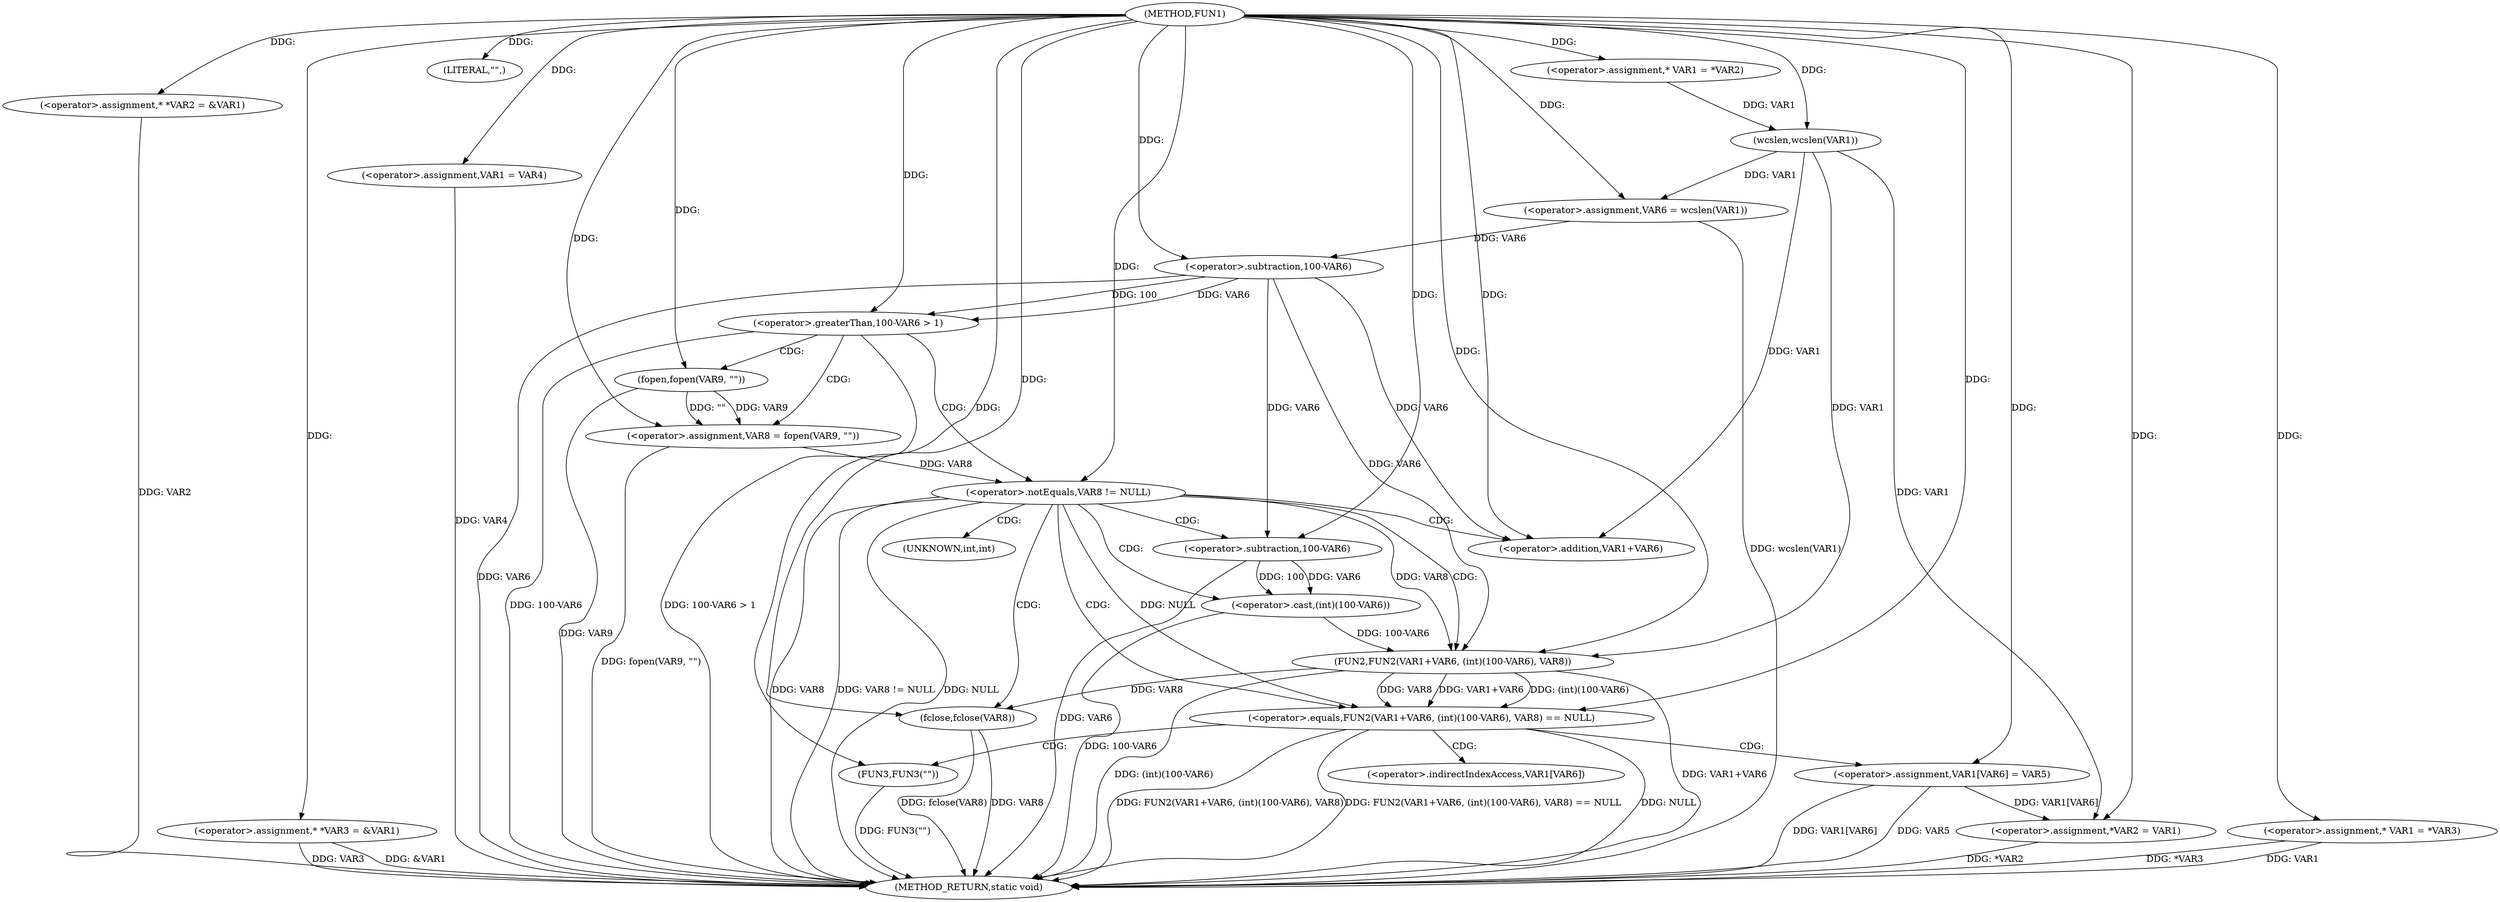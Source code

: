 digraph FUN1 {  
"1000100" [label = "(METHOD,FUN1)" ]
"1000180" [label = "(METHOD_RETURN,static void)" ]
"1000104" [label = "(<operator>.assignment,* *VAR2 = &VAR1)" ]
"1000109" [label = "(<operator>.assignment,* *VAR3 = &VAR1)" ]
"1000113" [label = "(LITERAL,\"\",)" ]
"1000114" [label = "(<operator>.assignment,VAR1 = VAR4)" ]
"1000119" [label = "(<operator>.assignment,* VAR1 = *VAR2)" ]
"1000125" [label = "(<operator>.assignment,VAR6 = wcslen(VAR1))" ]
"1000127" [label = "(wcslen,wcslen(VAR1))" ]
"1000131" [label = "(<operator>.greaterThan,100-VAR6 > 1)" ]
"1000132" [label = "(<operator>.subtraction,100-VAR6)" ]
"1000137" [label = "(<operator>.assignment,VAR8 = fopen(VAR9, \"\"))" ]
"1000139" [label = "(fopen,fopen(VAR9, \"\"))" ]
"1000143" [label = "(<operator>.notEquals,VAR8 != NULL)" ]
"1000148" [label = "(<operator>.equals,FUN2(VAR1+VAR6, (int)(100-VAR6), VAR8) == NULL)" ]
"1000149" [label = "(FUN2,FUN2(VAR1+VAR6, (int)(100-VAR6), VAR8))" ]
"1000150" [label = "(<operator>.addition,VAR1+VAR6)" ]
"1000153" [label = "(<operator>.cast,(int)(100-VAR6))" ]
"1000155" [label = "(<operator>.subtraction,100-VAR6)" ]
"1000161" [label = "(FUN3,FUN3(\"\"))" ]
"1000163" [label = "(<operator>.assignment,VAR1[VAR6] = VAR5)" ]
"1000168" [label = "(fclose,fclose(VAR8))" ]
"1000170" [label = "(<operator>.assignment,*VAR2 = VAR1)" ]
"1000176" [label = "(<operator>.assignment,* VAR1 = *VAR3)" ]
"1000154" [label = "(UNKNOWN,int,int)" ]
"1000164" [label = "(<operator>.indirectIndexAccess,VAR1[VAR6])" ]
  "1000168" -> "1000180"  [ label = "DDG: VAR8"] 
  "1000155" -> "1000180"  [ label = "DDG: VAR6"] 
  "1000104" -> "1000180"  [ label = "DDG: VAR2"] 
  "1000139" -> "1000180"  [ label = "DDG: VAR9"] 
  "1000109" -> "1000180"  [ label = "DDG: VAR3"] 
  "1000131" -> "1000180"  [ label = "DDG: 100-VAR6 > 1"] 
  "1000176" -> "1000180"  [ label = "DDG: *VAR3"] 
  "1000148" -> "1000180"  [ label = "DDG: NULL"] 
  "1000168" -> "1000180"  [ label = "DDG: fclose(VAR8)"] 
  "1000163" -> "1000180"  [ label = "DDG: VAR1[VAR6]"] 
  "1000131" -> "1000180"  [ label = "DDG: 100-VAR6"] 
  "1000137" -> "1000180"  [ label = "DDG: fopen(VAR9, \"\")"] 
  "1000153" -> "1000180"  [ label = "DDG: 100-VAR6"] 
  "1000143" -> "1000180"  [ label = "DDG: VAR8"] 
  "1000163" -> "1000180"  [ label = "DDG: VAR5"] 
  "1000132" -> "1000180"  [ label = "DDG: VAR6"] 
  "1000148" -> "1000180"  [ label = "DDG: FUN2(VAR1+VAR6, (int)(100-VAR6), VAR8)"] 
  "1000148" -> "1000180"  [ label = "DDG: FUN2(VAR1+VAR6, (int)(100-VAR6), VAR8) == NULL"] 
  "1000125" -> "1000180"  [ label = "DDG: wcslen(VAR1)"] 
  "1000149" -> "1000180"  [ label = "DDG: (int)(100-VAR6)"] 
  "1000143" -> "1000180"  [ label = "DDG: VAR8 != NULL"] 
  "1000143" -> "1000180"  [ label = "DDG: NULL"] 
  "1000170" -> "1000180"  [ label = "DDG: *VAR2"] 
  "1000176" -> "1000180"  [ label = "DDG: VAR1"] 
  "1000149" -> "1000180"  [ label = "DDG: VAR1+VAR6"] 
  "1000114" -> "1000180"  [ label = "DDG: VAR4"] 
  "1000109" -> "1000180"  [ label = "DDG: &VAR1"] 
  "1000161" -> "1000180"  [ label = "DDG: FUN3(\"\")"] 
  "1000100" -> "1000104"  [ label = "DDG: "] 
  "1000100" -> "1000109"  [ label = "DDG: "] 
  "1000100" -> "1000113"  [ label = "DDG: "] 
  "1000100" -> "1000114"  [ label = "DDG: "] 
  "1000100" -> "1000119"  [ label = "DDG: "] 
  "1000127" -> "1000125"  [ label = "DDG: VAR1"] 
  "1000100" -> "1000125"  [ label = "DDG: "] 
  "1000119" -> "1000127"  [ label = "DDG: VAR1"] 
  "1000100" -> "1000127"  [ label = "DDG: "] 
  "1000132" -> "1000131"  [ label = "DDG: 100"] 
  "1000132" -> "1000131"  [ label = "DDG: VAR6"] 
  "1000100" -> "1000132"  [ label = "DDG: "] 
  "1000125" -> "1000132"  [ label = "DDG: VAR6"] 
  "1000100" -> "1000131"  [ label = "DDG: "] 
  "1000139" -> "1000137"  [ label = "DDG: VAR9"] 
  "1000139" -> "1000137"  [ label = "DDG: \"\""] 
  "1000100" -> "1000137"  [ label = "DDG: "] 
  "1000100" -> "1000139"  [ label = "DDG: "] 
  "1000137" -> "1000143"  [ label = "DDG: VAR8"] 
  "1000100" -> "1000143"  [ label = "DDG: "] 
  "1000149" -> "1000148"  [ label = "DDG: VAR1+VAR6"] 
  "1000149" -> "1000148"  [ label = "DDG: (int)(100-VAR6)"] 
  "1000149" -> "1000148"  [ label = "DDG: VAR8"] 
  "1000127" -> "1000149"  [ label = "DDG: VAR1"] 
  "1000100" -> "1000149"  [ label = "DDG: "] 
  "1000132" -> "1000149"  [ label = "DDG: VAR6"] 
  "1000127" -> "1000150"  [ label = "DDG: VAR1"] 
  "1000100" -> "1000150"  [ label = "DDG: "] 
  "1000132" -> "1000150"  [ label = "DDG: VAR6"] 
  "1000153" -> "1000149"  [ label = "DDG: 100-VAR6"] 
  "1000155" -> "1000153"  [ label = "DDG: 100"] 
  "1000155" -> "1000153"  [ label = "DDG: VAR6"] 
  "1000100" -> "1000155"  [ label = "DDG: "] 
  "1000132" -> "1000155"  [ label = "DDG: VAR6"] 
  "1000143" -> "1000149"  [ label = "DDG: VAR8"] 
  "1000143" -> "1000148"  [ label = "DDG: NULL"] 
  "1000100" -> "1000148"  [ label = "DDG: "] 
  "1000100" -> "1000161"  [ label = "DDG: "] 
  "1000100" -> "1000163"  [ label = "DDG: "] 
  "1000149" -> "1000168"  [ label = "DDG: VAR8"] 
  "1000100" -> "1000168"  [ label = "DDG: "] 
  "1000163" -> "1000170"  [ label = "DDG: VAR1[VAR6]"] 
  "1000127" -> "1000170"  [ label = "DDG: VAR1"] 
  "1000100" -> "1000170"  [ label = "DDG: "] 
  "1000100" -> "1000176"  [ label = "DDG: "] 
  "1000131" -> "1000143"  [ label = "CDG: "] 
  "1000131" -> "1000137"  [ label = "CDG: "] 
  "1000131" -> "1000139"  [ label = "CDG: "] 
  "1000143" -> "1000168"  [ label = "CDG: "] 
  "1000143" -> "1000153"  [ label = "CDG: "] 
  "1000143" -> "1000155"  [ label = "CDG: "] 
  "1000143" -> "1000154"  [ label = "CDG: "] 
  "1000143" -> "1000150"  [ label = "CDG: "] 
  "1000143" -> "1000148"  [ label = "CDG: "] 
  "1000143" -> "1000149"  [ label = "CDG: "] 
  "1000148" -> "1000163"  [ label = "CDG: "] 
  "1000148" -> "1000164"  [ label = "CDG: "] 
  "1000148" -> "1000161"  [ label = "CDG: "] 
}
